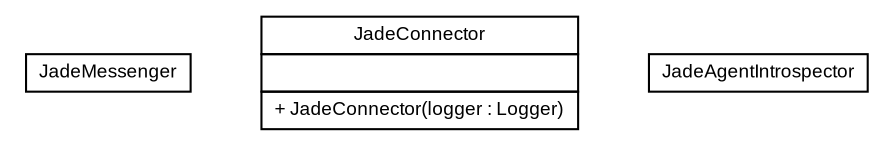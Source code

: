 #!/usr/local/bin/dot
#
# Class diagram 
# Generated by UMLGraph version 5.1 (http://www.umlgraph.org/)
#

digraph G {
	edge [fontname="arial",fontsize=10,labelfontname="arial",labelfontsize=10];
	node [fontname="arial",fontsize=10,shape=plaintext];
	nodesep=0.25;
	ranksep=0.5;
	// es.upm.dit.gsi.beast.platform.jade.JadeMessenger
	c464 [label=<<table title="es.upm.dit.gsi.beast.platform.jade.JadeMessenger" border="0" cellborder="1" cellspacing="0" cellpadding="2" port="p" href="./JadeMessenger.html">
		<tr><td><table border="0" cellspacing="0" cellpadding="1">
<tr><td align="center" balign="center"> JadeMessenger </td></tr>
		</table></td></tr>
		</table>>, fontname="arial", fontcolor="black", fontsize=9.0];
	// es.upm.dit.gsi.beast.platform.jade.JadeConnector
	c465 [label=<<table title="es.upm.dit.gsi.beast.platform.jade.JadeConnector" border="0" cellborder="1" cellspacing="0" cellpadding="2" port="p" href="./JadeConnector.html">
		<tr><td><table border="0" cellspacing="0" cellpadding="1">
<tr><td align="center" balign="center"> JadeConnector </td></tr>
		</table></td></tr>
		<tr><td><table border="0" cellspacing="0" cellpadding="1">
<tr><td align="left" balign="left">  </td></tr>
		</table></td></tr>
		<tr><td><table border="0" cellspacing="0" cellpadding="1">
<tr><td align="left" balign="left"> + JadeConnector(logger : Logger) </td></tr>
		</table></td></tr>
		</table>>, fontname="arial", fontcolor="black", fontsize=9.0];
	// es.upm.dit.gsi.beast.platform.jade.JadeAgentIntrospector
	c466 [label=<<table title="es.upm.dit.gsi.beast.platform.jade.JadeAgentIntrospector" border="0" cellborder="1" cellspacing="0" cellpadding="2" port="p" href="./JadeAgentIntrospector.html">
		<tr><td><table border="0" cellspacing="0" cellpadding="1">
<tr><td align="center" balign="center"> JadeAgentIntrospector </td></tr>
		</table></td></tr>
		</table>>, fontname="arial", fontcolor="black", fontsize=9.0];
}

